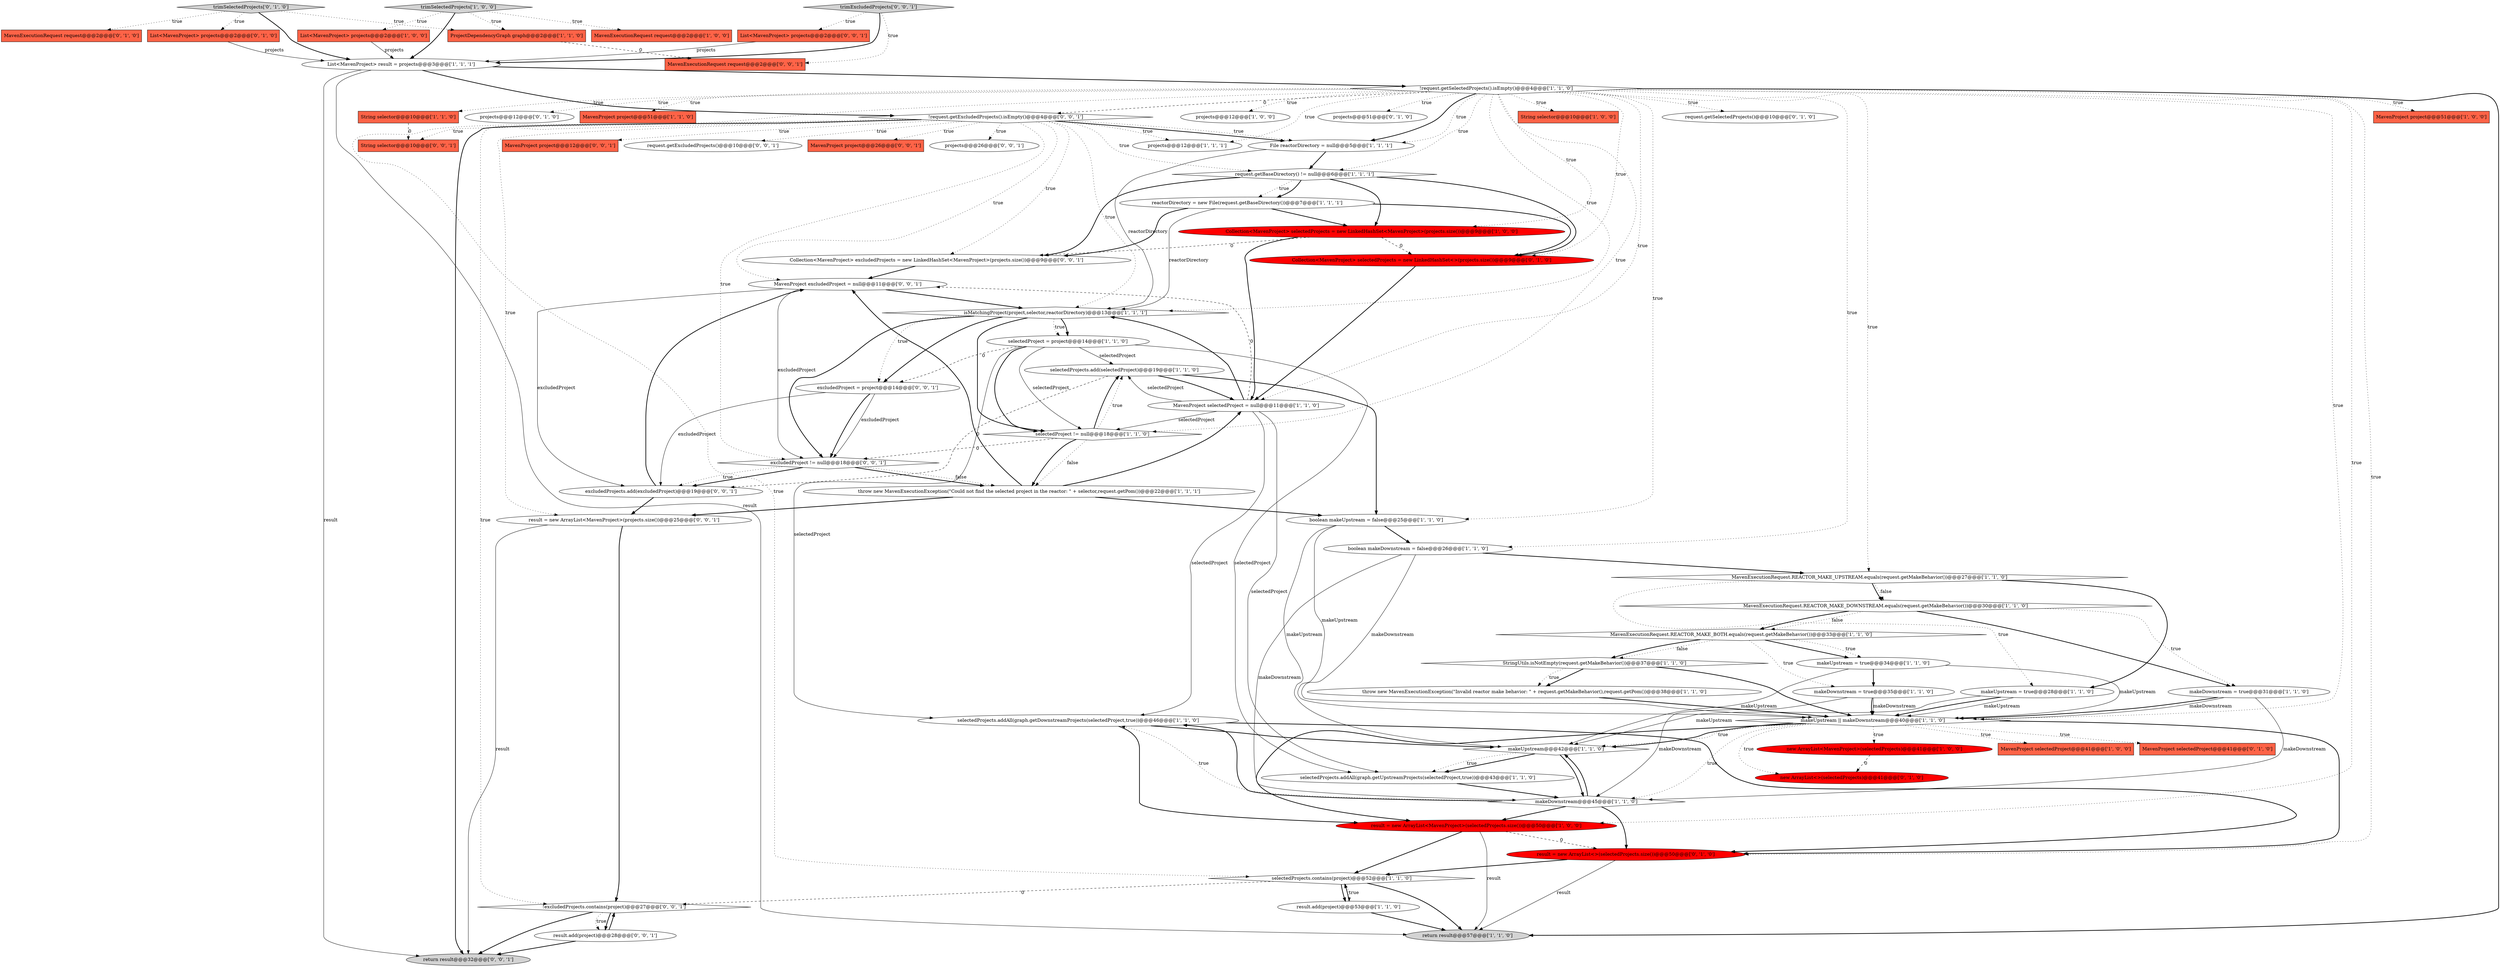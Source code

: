 digraph {
29 [style = filled, label = "projects@@@12@@@['1', '1', '1']", fillcolor = white, shape = ellipse image = "AAA0AAABBB1BBB"];
26 [style = filled, label = "selectedProjects.contains(project)@@@52@@@['1', '1', '0']", fillcolor = white, shape = diamond image = "AAA0AAABBB1BBB"];
20 [style = filled, label = "result = new ArrayList<MavenProject>(selectedProjects.size())@@@50@@@['1', '0', '0']", fillcolor = red, shape = ellipse image = "AAA1AAABBB1BBB"];
50 [style = filled, label = "List<MavenProject> projects@@@2@@@['0', '1', '0']", fillcolor = tomato, shape = box image = "AAA0AAABBB2BBB"];
61 [style = filled, label = "return result@@@32@@@['0', '0', '1']", fillcolor = lightgray, shape = ellipse image = "AAA0AAABBB3BBB"];
22 [style = filled, label = "makeUpstream || makeDownstream@@@40@@@['1', '1', '0']", fillcolor = white, shape = diamond image = "AAA0AAABBB1BBB"];
23 [style = filled, label = "MavenProject project@@@51@@@['1', '0', '0']", fillcolor = tomato, shape = box image = "AAA0AAABBB1BBB"];
16 [style = filled, label = "List<MavenProject> projects@@@2@@@['1', '0', '0']", fillcolor = tomato, shape = box image = "AAA0AAABBB1BBB"];
44 [style = filled, label = "projects@@@12@@@['0', '1', '0']", fillcolor = white, shape = ellipse image = "AAA0AAABBB2BBB"];
46 [style = filled, label = "trimSelectedProjects['0', '1', '0']", fillcolor = lightgray, shape = diamond image = "AAA0AAABBB2BBB"];
59 [style = filled, label = "MavenExecutionRequest request@@@2@@@['0', '0', '1']", fillcolor = tomato, shape = box image = "AAA0AAABBB3BBB"];
37 [style = filled, label = "MavenProject project@@@51@@@['1', '1', '0']", fillcolor = tomato, shape = box image = "AAA0AAABBB1BBB"];
56 [style = filled, label = "MavenProject project@@@26@@@['0', '0', '1']", fillcolor = tomato, shape = box image = "AAA0AAABBB3BBB"];
30 [style = filled, label = "MavenProject selectedProject = null@@@11@@@['1', '1', '0']", fillcolor = white, shape = ellipse image = "AAA0AAABBB1BBB"];
38 [style = filled, label = "selectedProjects.add(selectedProject)@@@19@@@['1', '1', '0']", fillcolor = white, shape = ellipse image = "AAA0AAABBB1BBB"];
17 [style = filled, label = "makeDownstream = true@@@35@@@['1', '1', '0']", fillcolor = white, shape = ellipse image = "AAA0AAABBB1BBB"];
58 [style = filled, label = "excludedProjects.add(excludedProject)@@@19@@@['0', '0', '1']", fillcolor = white, shape = ellipse image = "AAA0AAABBB3BBB"];
64 [style = filled, label = "projects@@@26@@@['0', '0', '1']", fillcolor = white, shape = ellipse image = "AAA0AAABBB3BBB"];
27 [style = filled, label = "StringUtils.isNotEmpty(request.getMakeBehavior())@@@37@@@['1', '1', '0']", fillcolor = white, shape = diamond image = "AAA0AAABBB1BBB"];
18 [style = filled, label = "reactorDirectory = new File(request.getBaseDirectory())@@@7@@@['1', '1', '1']", fillcolor = white, shape = ellipse image = "AAA0AAABBB1BBB"];
34 [style = filled, label = "MavenExecutionRequest.REACTOR_MAKE_BOTH.equals(request.getMakeBehavior())@@@33@@@['1', '1', '0']", fillcolor = white, shape = diamond image = "AAA0AAABBB1BBB"];
62 [style = filled, label = "String selector@@@10@@@['0', '0', '1']", fillcolor = tomato, shape = box image = "AAA0AAABBB3BBB"];
66 [style = filled, label = "!excludedProjects.contains(project)@@@27@@@['0', '0', '1']", fillcolor = white, shape = diamond image = "AAA0AAABBB3BBB"];
65 [style = filled, label = "trimExcludedProjects['0', '0', '1']", fillcolor = lightgray, shape = diamond image = "AAA0AAABBB3BBB"];
1 [style = filled, label = "File reactorDirectory = null@@@5@@@['1', '1', '1']", fillcolor = white, shape = ellipse image = "AAA0AAABBB1BBB"];
60 [style = filled, label = "Collection<MavenProject> excludedProjects = new LinkedHashSet<MavenProject>(projects.size())@@@9@@@['0', '0', '1']", fillcolor = white, shape = ellipse image = "AAA0AAABBB3BBB"];
11 [style = filled, label = "makeUpstream = true@@@28@@@['1', '1', '0']", fillcolor = white, shape = ellipse image = "AAA0AAABBB1BBB"];
47 [style = filled, label = "result = new ArrayList<>(selectedProjects.size())@@@50@@@['0', '1', '0']", fillcolor = red, shape = ellipse image = "AAA1AAABBB2BBB"];
8 [style = filled, label = "boolean makeUpstream = false@@@25@@@['1', '1', '0']", fillcolor = white, shape = ellipse image = "AAA0AAABBB1BBB"];
12 [style = filled, label = "selectedProject = project@@@14@@@['1', '1', '0']", fillcolor = white, shape = ellipse image = "AAA0AAABBB1BBB"];
24 [style = filled, label = "projects@@@12@@@['1', '0', '0']", fillcolor = white, shape = ellipse image = "AAA0AAABBB1BBB"];
40 [style = filled, label = "MavenExecutionRequest request@@@2@@@['1', '0', '0']", fillcolor = tomato, shape = box image = "AAA0AAABBB1BBB"];
31 [style = filled, label = "throw new MavenExecutionException(\"Invalid reactor make behavior: \" + request.getMakeBehavior(),request.getPom())@@@38@@@['1', '1', '0']", fillcolor = white, shape = ellipse image = "AAA0AAABBB1BBB"];
48 [style = filled, label = "projects@@@51@@@['0', '1', '0']", fillcolor = white, shape = ellipse image = "AAA0AAABBB2BBB"];
9 [style = filled, label = "MavenProject selectedProject@@@41@@@['1', '0', '0']", fillcolor = tomato, shape = box image = "AAA0AAABBB1BBB"];
6 [style = filled, label = "makeDownstream = true@@@31@@@['1', '1', '0']", fillcolor = white, shape = ellipse image = "AAA0AAABBB1BBB"];
14 [style = filled, label = "Collection<MavenProject> selectedProjects = new LinkedHashSet<MavenProject>(projects.size())@@@9@@@['1', '0', '0']", fillcolor = red, shape = ellipse image = "AAA1AAABBB1BBB"];
68 [style = filled, label = "MavenProject project@@@12@@@['0', '0', '1']", fillcolor = tomato, shape = box image = "AAA0AAABBB3BBB"];
49 [style = filled, label = "MavenProject selectedProject@@@41@@@['0', '1', '0']", fillcolor = tomato, shape = box image = "AAA0AAABBB2BBB"];
28 [style = filled, label = "String selector@@@10@@@['1', '1', '0']", fillcolor = tomato, shape = box image = "AAA0AAABBB1BBB"];
42 [style = filled, label = "selectedProject != null@@@18@@@['1', '1', '0']", fillcolor = white, shape = diamond image = "AAA0AAABBB1BBB"];
36 [style = filled, label = "new ArrayList<MavenProject>(selectedProjects)@@@41@@@['1', '0', '0']", fillcolor = red, shape = ellipse image = "AAA1AAABBB1BBB"];
52 [style = filled, label = "Collection<MavenProject> selectedProjects = new LinkedHashSet<>(projects.size())@@@9@@@['0', '1', '0']", fillcolor = red, shape = ellipse image = "AAA1AAABBB2BBB"];
53 [style = filled, label = "new ArrayList<>(selectedProjects)@@@41@@@['0', '1', '0']", fillcolor = red, shape = ellipse image = "AAA1AAABBB2BBB"];
43 [style = filled, label = "return result@@@57@@@['1', '1', '0']", fillcolor = lightgray, shape = ellipse image = "AAA0AAABBB1BBB"];
13 [style = filled, label = "List<MavenProject> result = projects@@@3@@@['1', '1', '1']", fillcolor = white, shape = ellipse image = "AAA0AAABBB1BBB"];
5 [style = filled, label = "MavenExecutionRequest.REACTOR_MAKE_UPSTREAM.equals(request.getMakeBehavior())@@@27@@@['1', '1', '0']", fillcolor = white, shape = diamond image = "AAA0AAABBB1BBB"];
7 [style = filled, label = "makeDownstream@@@45@@@['1', '1', '0']", fillcolor = white, shape = diamond image = "AAA0AAABBB1BBB"];
67 [style = filled, label = "!request.getExcludedProjects().isEmpty()@@@4@@@['0', '0', '1']", fillcolor = white, shape = diamond image = "AAA0AAABBB3BBB"];
15 [style = filled, label = "String selector@@@10@@@['1', '0', '0']", fillcolor = tomato, shape = box image = "AAA0AAABBB1BBB"];
3 [style = filled, label = "result.add(project)@@@53@@@['1', '1', '0']", fillcolor = white, shape = ellipse image = "AAA0AAABBB1BBB"];
0 [style = filled, label = "throw new MavenExecutionException(\"Could not find the selected project in the reactor: \" + selector,request.getPom())@@@22@@@['1', '1', '1']", fillcolor = white, shape = ellipse image = "AAA0AAABBB1BBB"];
32 [style = filled, label = "makeUpstream@@@42@@@['1', '1', '0']", fillcolor = white, shape = diamond image = "AAA0AAABBB1BBB"];
25 [style = filled, label = "request.getBaseDirectory() != null@@@6@@@['1', '1', '1']", fillcolor = white, shape = diamond image = "AAA0AAABBB1BBB"];
35 [style = filled, label = "!request.getSelectedProjects().isEmpty()@@@4@@@['1', '1', '0']", fillcolor = white, shape = diamond image = "AAA0AAABBB1BBB"];
39 [style = filled, label = "selectedProjects.addAll(graph.getUpstreamProjects(selectedProject,true))@@@43@@@['1', '1', '0']", fillcolor = white, shape = ellipse image = "AAA0AAABBB1BBB"];
19 [style = filled, label = "selectedProjects.addAll(graph.getDownstreamProjects(selectedProject,true))@@@46@@@['1', '1', '0']", fillcolor = white, shape = ellipse image = "AAA0AAABBB1BBB"];
54 [style = filled, label = "List<MavenProject> projects@@@2@@@['0', '0', '1']", fillcolor = tomato, shape = box image = "AAA0AAABBB3BBB"];
21 [style = filled, label = "MavenExecutionRequest.REACTOR_MAKE_DOWNSTREAM.equals(request.getMakeBehavior())@@@30@@@['1', '1', '0']", fillcolor = white, shape = diamond image = "AAA0AAABBB1BBB"];
4 [style = filled, label = "boolean makeDownstream = false@@@26@@@['1', '1', '0']", fillcolor = white, shape = ellipse image = "AAA0AAABBB1BBB"];
2 [style = filled, label = "makeUpstream = true@@@34@@@['1', '1', '0']", fillcolor = white, shape = ellipse image = "AAA0AAABBB1BBB"];
10 [style = filled, label = "trimSelectedProjects['1', '0', '0']", fillcolor = lightgray, shape = diamond image = "AAA0AAABBB1BBB"];
33 [style = filled, label = "isMatchingProject(project,selector,reactorDirectory)@@@13@@@['1', '1', '1']", fillcolor = white, shape = diamond image = "AAA0AAABBB1BBB"];
63 [style = filled, label = "result = new ArrayList<MavenProject>(projects.size())@@@25@@@['0', '0', '1']", fillcolor = white, shape = ellipse image = "AAA0AAABBB3BBB"];
41 [style = filled, label = "ProjectDependencyGraph graph@@@2@@@['1', '1', '0']", fillcolor = tomato, shape = box image = "AAA0AAABBB1BBB"];
57 [style = filled, label = "request.getExcludedProjects()@@@10@@@['0', '0', '1']", fillcolor = white, shape = ellipse image = "AAA0AAABBB3BBB"];
45 [style = filled, label = "MavenExecutionRequest request@@@2@@@['0', '1', '0']", fillcolor = tomato, shape = box image = "AAA0AAABBB2BBB"];
71 [style = filled, label = "MavenProject excludedProject = null@@@11@@@['0', '0', '1']", fillcolor = white, shape = ellipse image = "AAA0AAABBB3BBB"];
55 [style = filled, label = "excludedProject = project@@@14@@@['0', '0', '1']", fillcolor = white, shape = ellipse image = "AAA0AAABBB3BBB"];
51 [style = filled, label = "request.getSelectedProjects()@@@10@@@['0', '1', '0']", fillcolor = white, shape = ellipse image = "AAA0AAABBB2BBB"];
69 [style = filled, label = "excludedProject != null@@@18@@@['0', '0', '1']", fillcolor = white, shape = diamond image = "AAA0AAABBB3BBB"];
70 [style = filled, label = "result.add(project)@@@28@@@['0', '0', '1']", fillcolor = white, shape = ellipse image = "AAA0AAABBB3BBB"];
35->20 [style = dotted, label="true"];
12->39 [style = solid, label="selectedProject"];
0->30 [style = bold, label=""];
7->32 [style = bold, label=""];
71->58 [style = solid, label="excludedProject"];
70->66 [style = bold, label=""];
4->7 [style = solid, label="makeDownstream"];
25->52 [style = bold, label=""];
46->13 [style = bold, label=""];
6->22 [style = bold, label=""];
69->0 [style = bold, label=""];
20->26 [style = bold, label=""];
30->42 [style = solid, label="selectedProject"];
35->51 [style = dotted, label="true"];
21->34 [style = dotted, label="false"];
47->43 [style = solid, label="result"];
60->71 [style = bold, label=""];
35->26 [style = dotted, label="true"];
34->2 [style = dotted, label="true"];
35->42 [style = dotted, label="true"];
11->32 [style = solid, label="makeUpstream"];
25->14 [style = bold, label=""];
12->42 [style = bold, label=""];
67->1 [style = bold, label=""];
35->43 [style = bold, label=""];
35->8 [style = dotted, label="true"];
67->29 [style = dotted, label="true"];
25->18 [style = dotted, label="true"];
35->1 [style = dotted, label="true"];
63->66 [style = bold, label=""];
38->30 [style = bold, label=""];
5->11 [style = dotted, label="true"];
35->15 [style = dotted, label="true"];
34->2 [style = bold, label=""];
4->22 [style = solid, label="makeDownstream"];
69->58 [style = bold, label=""];
35->47 [style = dotted, label="true"];
33->42 [style = bold, label=""];
71->33 [style = bold, label=""];
22->47 [style = bold, label=""];
47->26 [style = bold, label=""];
0->8 [style = bold, label=""];
42->38 [style = dotted, label="true"];
67->71 [style = dotted, label="true"];
35->37 [style = dotted, label="true"];
8->4 [style = bold, label=""];
35->22 [style = dotted, label="true"];
20->47 [style = dashed, label="0"];
12->38 [style = solid, label="selectedProject"];
10->16 [style = dotted, label="true"];
66->70 [style = dotted, label="true"];
30->19 [style = solid, label="selectedProject"];
67->57 [style = dotted, label="true"];
6->22 [style = solid, label="makeDownstream"];
12->55 [style = dashed, label="0"];
11->22 [style = solid, label="makeUpstream"];
17->7 [style = solid, label="makeDownstream"];
69->58 [style = dotted, label="true"];
14->30 [style = bold, label=""];
17->22 [style = solid, label="makeDownstream"];
19->20 [style = bold, label=""];
22->7 [style = dotted, label="true"];
67->1 [style = dotted, label="true"];
67->25 [style = dotted, label="true"];
33->55 [style = dotted, label="true"];
27->31 [style = bold, label=""];
22->32 [style = bold, label=""];
26->43 [style = bold, label=""];
32->7 [style = bold, label=""];
35->33 [style = dotted, label="true"];
27->22 [style = bold, label=""];
26->3 [style = dotted, label="true"];
35->30 [style = dotted, label="true"];
30->39 [style = solid, label="selectedProject"];
67->61 [style = bold, label=""];
22->53 [style = dotted, label="true"];
35->44 [style = dotted, label="true"];
5->21 [style = bold, label=""];
58->63 [style = bold, label=""];
50->13 [style = solid, label="projects"];
16->13 [style = solid, label="projects"];
22->20 [style = bold, label=""];
39->7 [style = bold, label=""];
2->32 [style = solid, label="makeUpstream"];
35->48 [style = dotted, label="true"];
46->45 [style = dotted, label="true"];
67->60 [style = dotted, label="true"];
66->61 [style = bold, label=""];
5->11 [style = bold, label=""];
22->9 [style = dotted, label="true"];
54->13 [style = solid, label="projects"];
22->32 [style = dotted, label="true"];
38->58 [style = dashed, label="0"];
42->38 [style = bold, label=""];
35->14 [style = dotted, label="true"];
69->0 [style = dotted, label="false"];
35->25 [style = dotted, label="true"];
21->6 [style = dotted, label="true"];
2->17 [style = bold, label=""];
1->33 [style = solid, label="reactorDirectory"];
70->61 [style = bold, label=""];
35->29 [style = dotted, label="true"];
66->70 [style = bold, label=""];
65->59 [style = dotted, label="true"];
36->53 [style = dashed, label="0"];
30->33 [style = bold, label=""];
55->69 [style = bold, label=""];
33->12 [style = dotted, label="true"];
26->3 [style = bold, label=""];
33->55 [style = bold, label=""];
21->34 [style = bold, label=""];
25->18 [style = bold, label=""];
18->60 [style = bold, label=""];
3->26 [style = bold, label=""];
0->71 [style = bold, label=""];
10->41 [style = dotted, label="true"];
7->20 [style = bold, label=""];
33->12 [style = bold, label=""];
18->33 [style = solid, label="reactorDirectory"];
55->58 [style = solid, label="excludedProject"];
67->66 [style = dotted, label="true"];
42->0 [style = bold, label=""];
55->69 [style = solid, label="excludedProject"];
14->52 [style = dashed, label="0"];
19->47 [style = bold, label=""];
6->7 [style = solid, label="makeDownstream"];
35->1 [style = bold, label=""];
19->32 [style = bold, label=""];
10->13 [style = bold, label=""];
27->31 [style = dotted, label="true"];
67->33 [style = dotted, label="true"];
46->50 [style = dotted, label="true"];
11->22 [style = bold, label=""];
33->69 [style = bold, label=""];
0->63 [style = bold, label=""];
22->36 [style = dotted, label="true"];
32->39 [style = bold, label=""];
67->69 [style = dotted, label="true"];
38->8 [style = bold, label=""];
30->71 [style = dashed, label="0"];
18->52 [style = bold, label=""];
35->23 [style = dotted, label="true"];
7->19 [style = bold, label=""];
1->25 [style = bold, label=""];
4->5 [style = bold, label=""];
10->40 [style = dotted, label="true"];
42->69 [style = dashed, label="0"];
58->71 [style = bold, label=""];
35->4 [style = dotted, label="true"];
12->42 [style = solid, label="selectedProject"];
42->0 [style = dotted, label="false"];
13->61 [style = solid, label="result"];
67->63 [style = dotted, label="true"];
31->22 [style = bold, label=""];
2->22 [style = solid, label="makeUpstream"];
35->52 [style = dotted, label="true"];
21->6 [style = bold, label=""];
13->43 [style = solid, label="result"];
8->32 [style = solid, label="makeUpstream"];
7->47 [style = bold, label=""];
35->24 [style = dotted, label="true"];
35->5 [style = dotted, label="true"];
32->39 [style = dotted, label="true"];
63->61 [style = solid, label="result"];
7->19 [style = dotted, label="true"];
67->64 [style = dotted, label="true"];
8->22 [style = solid, label="makeUpstream"];
20->43 [style = solid, label="result"];
5->21 [style = dotted, label="false"];
12->19 [style = solid, label="selectedProject"];
22->49 [style = dotted, label="true"];
35->67 [style = dashed, label="0"];
46->41 [style = dotted, label="true"];
17->22 [style = bold, label=""];
30->38 [style = solid, label="selectedProject"];
13->67 [style = bold, label=""];
26->66 [style = dashed, label="0"];
14->60 [style = dashed, label="0"];
67->56 [style = dotted, label="true"];
34->17 [style = dotted, label="true"];
67->68 [style = dotted, label="true"];
71->69 [style = solid, label="excludedProject"];
35->28 [style = dotted, label="true"];
34->27 [style = dotted, label="false"];
3->43 [style = bold, label=""];
28->62 [style = dashed, label="0"];
65->13 [style = bold, label=""];
41->59 [style = dashed, label="0"];
13->35 [style = bold, label=""];
18->14 [style = bold, label=""];
25->60 [style = bold, label=""];
67->62 [style = dotted, label="true"];
52->30 [style = bold, label=""];
65->54 [style = dotted, label="true"];
34->27 [style = bold, label=""];
}
